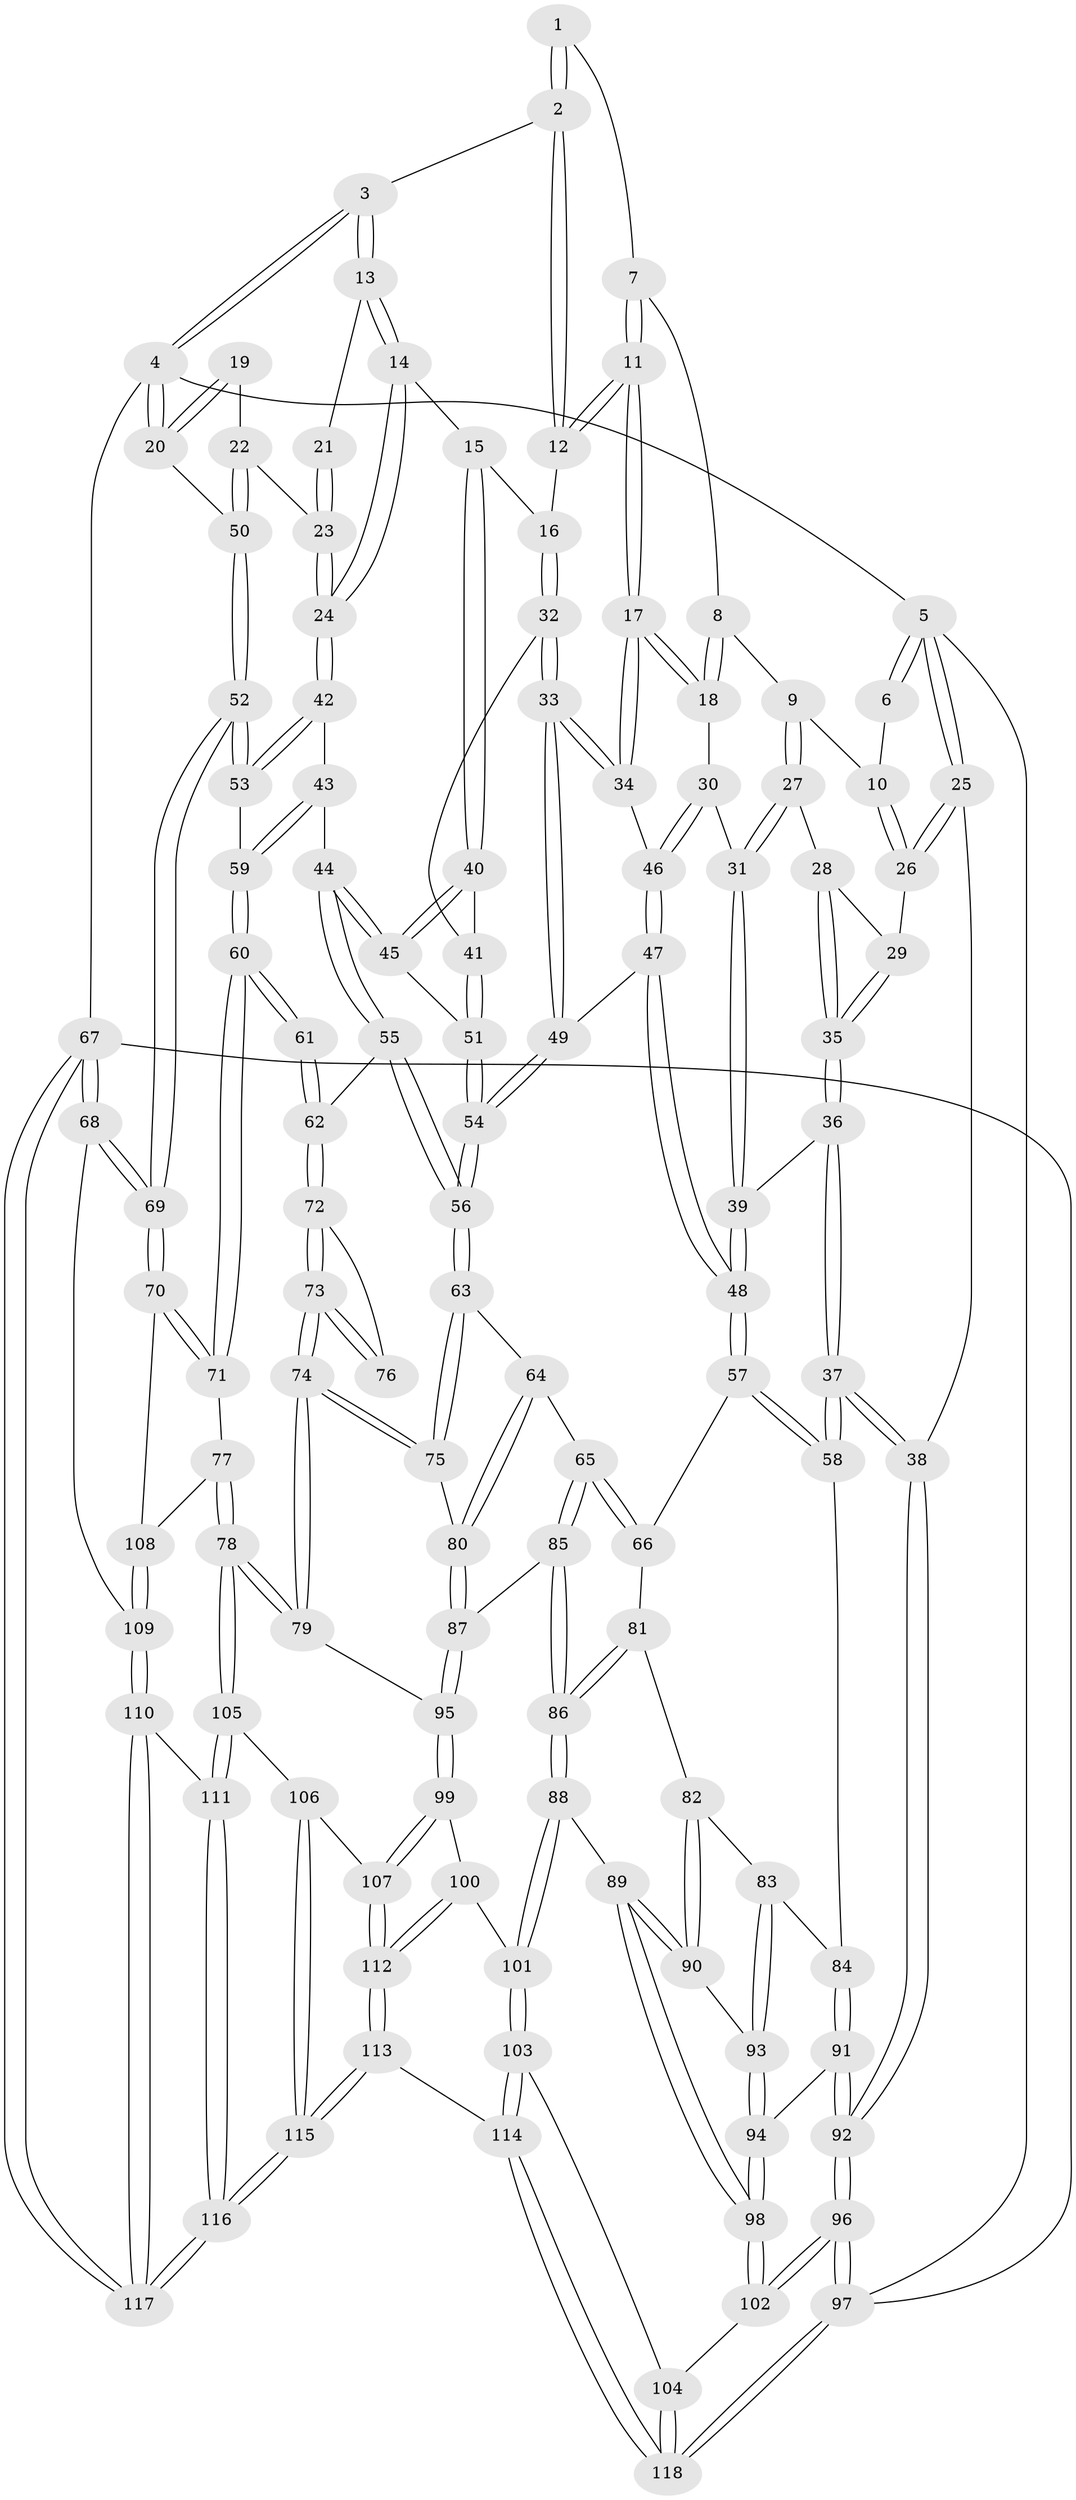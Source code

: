 // coarse degree distribution, {6: 0.08571428571428572, 8: 0.02857142857142857, 4: 0.4, 3: 0.14285714285714285, 5: 0.2571428571428571, 2: 0.02857142857142857, 7: 0.05714285714285714}
// Generated by graph-tools (version 1.1) at 2025/21/03/04/25 18:21:40]
// undirected, 118 vertices, 292 edges
graph export_dot {
graph [start="1"]
  node [color=gray90,style=filled];
  1 [pos="+0.22923423727611786+0"];
  2 [pos="+0.5834841827493741+0"];
  3 [pos="+0.8676088373931347+0"];
  4 [pos="+1+0"];
  5 [pos="+0+0"];
  6 [pos="+0.19414437594076306+0"];
  7 [pos="+0.2583731666806323+0"];
  8 [pos="+0.23450506758295575+0.08443132401005438"];
  9 [pos="+0.1548719632930481+0.1022057277621293"];
  10 [pos="+0.12970809160881422+0.09118590066584627"];
  11 [pos="+0.4012956767432124+0.11646814195416375"];
  12 [pos="+0.5546570697889556+0"];
  13 [pos="+0.8186209408401419+0.05710187277859506"];
  14 [pos="+0.7790650538568337+0.148050065760202"];
  15 [pos="+0.6562826153426663+0.16344715535765567"];
  16 [pos="+0.6098727438778074+0.10532531446007744"];
  17 [pos="+0.3811201412574638+0.16090307657300043"];
  18 [pos="+0.2644012215861826+0.11006668466652596"];
  19 [pos="+0.9059579265527306+0.13753514865907482"];
  20 [pos="+1+0.10538337202811927"];
  21 [pos="+0.8803492488522661+0.11760648936801084"];
  22 [pos="+0.8879544748754026+0.23669422888943298"];
  23 [pos="+0.8747469292573621+0.24242318341946567"];
  24 [pos="+0.8359105450159883+0.2615796316452508"];
  25 [pos="+0+0"];
  26 [pos="+0.010324513084681413+0.10529631719271429"];
  27 [pos="+0.16972584967988397+0.2004023285635261"];
  28 [pos="+0.11746473996908463+0.2151581463057914"];
  29 [pos="+0.029987685698274417+0.13797856761073893"];
  30 [pos="+0.20091796381159835+0.21288776722882702"];
  31 [pos="+0.18384014017296818+0.2107299956730236"];
  32 [pos="+0.465677030669093+0.24470023038250205"];
  33 [pos="+0.4114067620740377+0.2523115213699965"];
  34 [pos="+0.38165737649639175+0.16517368264487614"];
  35 [pos="+0.06531551446725876+0.33124350295682037"];
  36 [pos="+0.06095830063388834+0.35835185865777713"];
  37 [pos="+0+0.4506329542479099"];
  38 [pos="+0+0.45533476595813954"];
  39 [pos="+0.14105700331394833+0.3498379555106815"];
  40 [pos="+0.6482972834648535+0.20465244859343645"];
  41 [pos="+0.5417730733869356+0.2590838804841643"];
  42 [pos="+0.8241821515322125+0.29916557547874384"];
  43 [pos="+0.7808908493407984+0.3593124456046983"];
  44 [pos="+0.7668959371189852+0.3583850083656924"];
  45 [pos="+0.6869299293614044+0.3037223867046001"];
  46 [pos="+0.21300996046728457+0.21972897610168346"];
  47 [pos="+0.29405155536769473+0.37040464949025054"];
  48 [pos="+0.2876893123543685+0.37815004676922515"];
  49 [pos="+0.3956912587492642+0.29935107245192516"];
  50 [pos="+1+0.16753860255150693"];
  51 [pos="+0.5955998024050663+0.32851217127376636"];
  52 [pos="+1+0.39291242560488765"];
  53 [pos="+1+0.3900955244838779"];
  54 [pos="+0.537222951878576+0.44983360328448424"];
  55 [pos="+0.5849147835106463+0.4855126782599909"];
  56 [pos="+0.5481591403113624+0.4804532191402937"];
  57 [pos="+0.28722592591475843+0.48482674376744145"];
  58 [pos="+0.03448848376114411+0.515526296278631"];
  59 [pos="+0.8226480728866571+0.4371093219080794"];
  60 [pos="+0.8265445286146738+0.5265943860119916"];
  61 [pos="+0.8179209437609759+0.5287626834834698"];
  62 [pos="+0.6079969717523707+0.5056997096778324"];
  63 [pos="+0.546039542497187+0.4828511294895696"];
  64 [pos="+0.4754960396526789+0.5389681088901194"];
  65 [pos="+0.45594545116828783+0.549458710142238"];
  66 [pos="+0.3027816230503309+0.5197490160529041"];
  67 [pos="+1+1"];
  68 [pos="+1+0.6652536185041373"];
  69 [pos="+1+0.6448951911152052"];
  70 [pos="+1+0.6448845407158457"];
  71 [pos="+0.8358146252337973+0.5386142938503378"];
  72 [pos="+0.6579200014101774+0.5937724546469949"];
  73 [pos="+0.6676367104344846+0.6757226481289578"];
  74 [pos="+0.6659707095803925+0.6997064821127144"];
  75 [pos="+0.5858433571423208+0.6671170204019894"];
  76 [pos="+0.7978024279560597+0.5410349222862891"];
  77 [pos="+0.7841551757119869+0.7740145713175889"];
  78 [pos="+0.7312784954040412+0.7848388593057942"];
  79 [pos="+0.6977666045463963+0.7630531746864108"];
  80 [pos="+0.5580519203703688+0.6682537094662725"];
  81 [pos="+0.3015664093079646+0.5230018386299433"];
  82 [pos="+0.2533698209648215+0.5889382343661661"];
  83 [pos="+0.14360635274038097+0.6200818536339799"];
  84 [pos="+0.09745188895609762+0.5966222445117408"];
  85 [pos="+0.43908022455326845+0.7251095808465103"];
  86 [pos="+0.3896685508901107+0.7637577819322763"];
  87 [pos="+0.4453803223975589+0.7251010264192662"];
  88 [pos="+0.3880676289135672+0.7658869073852514"];
  89 [pos="+0.2757843121291077+0.7626623294262774"];
  90 [pos="+0.2647123059957772+0.7374322146112889"];
  91 [pos="+0.0409992398374502+0.7642516459643276"];
  92 [pos="+0+0.7329026046021506"];
  93 [pos="+0.15497588689029687+0.6662903065252277"];
  94 [pos="+0.09563819114288331+0.7922273827511294"];
  95 [pos="+0.5939686701473293+0.7854027755415283"];
  96 [pos="+0+0.9094023476260361"];
  97 [pos="+0+1"];
  98 [pos="+0.160783392208988+0.8595100036693467"];
  99 [pos="+0.5151493946312963+0.8819074281073112"];
  100 [pos="+0.4299239427684587+0.8653735623996517"];
  101 [pos="+0.4173819464657143+0.8597129004182087"];
  102 [pos="+0.15959111456485056+0.8951525883558328"];
  103 [pos="+0.37409686153632316+0.9234616323580079"];
  104 [pos="+0.16335660318246822+0.9137060504176067"];
  105 [pos="+0.7066531151957793+0.8678572539846937"];
  106 [pos="+0.6066759979482859+0.9086851493068012"];
  107 [pos="+0.5437940251247866+0.9137769081370476"];
  108 [pos="+0.7867959735770845+0.7747211898828819"];
  109 [pos="+0.9015827860028834+0.9060015507736495"];
  110 [pos="+0.9077463855341226+0.9360804805429961"];
  111 [pos="+0.7228301818941552+0.9932485876367686"];
  112 [pos="+0.5354220315928021+1"];
  113 [pos="+0.5437751212868417+1"];
  114 [pos="+0.36663729922562976+1"];
  115 [pos="+0.6236640718487755+1"];
  116 [pos="+0.6695514835242894+1"];
  117 [pos="+1+1"];
  118 [pos="+0.11509485393742946+1"];
  1 -- 2;
  1 -- 2;
  1 -- 7;
  2 -- 3;
  2 -- 12;
  2 -- 12;
  3 -- 4;
  3 -- 4;
  3 -- 13;
  3 -- 13;
  4 -- 5;
  4 -- 20;
  4 -- 20;
  4 -- 67;
  5 -- 6;
  5 -- 6;
  5 -- 25;
  5 -- 25;
  5 -- 97;
  6 -- 10;
  7 -- 8;
  7 -- 11;
  7 -- 11;
  8 -- 9;
  8 -- 18;
  8 -- 18;
  9 -- 10;
  9 -- 27;
  9 -- 27;
  10 -- 26;
  10 -- 26;
  11 -- 12;
  11 -- 12;
  11 -- 17;
  11 -- 17;
  12 -- 16;
  13 -- 14;
  13 -- 14;
  13 -- 21;
  14 -- 15;
  14 -- 24;
  14 -- 24;
  15 -- 16;
  15 -- 40;
  15 -- 40;
  16 -- 32;
  16 -- 32;
  17 -- 18;
  17 -- 18;
  17 -- 34;
  17 -- 34;
  18 -- 30;
  19 -- 20;
  19 -- 20;
  19 -- 22;
  20 -- 50;
  21 -- 23;
  21 -- 23;
  22 -- 23;
  22 -- 50;
  22 -- 50;
  23 -- 24;
  23 -- 24;
  24 -- 42;
  24 -- 42;
  25 -- 26;
  25 -- 26;
  25 -- 38;
  26 -- 29;
  27 -- 28;
  27 -- 31;
  27 -- 31;
  28 -- 29;
  28 -- 35;
  28 -- 35;
  29 -- 35;
  29 -- 35;
  30 -- 31;
  30 -- 46;
  30 -- 46;
  31 -- 39;
  31 -- 39;
  32 -- 33;
  32 -- 33;
  32 -- 41;
  33 -- 34;
  33 -- 34;
  33 -- 49;
  33 -- 49;
  34 -- 46;
  35 -- 36;
  35 -- 36;
  36 -- 37;
  36 -- 37;
  36 -- 39;
  37 -- 38;
  37 -- 38;
  37 -- 58;
  37 -- 58;
  38 -- 92;
  38 -- 92;
  39 -- 48;
  39 -- 48;
  40 -- 41;
  40 -- 45;
  40 -- 45;
  41 -- 51;
  41 -- 51;
  42 -- 43;
  42 -- 53;
  42 -- 53;
  43 -- 44;
  43 -- 59;
  43 -- 59;
  44 -- 45;
  44 -- 45;
  44 -- 55;
  44 -- 55;
  45 -- 51;
  46 -- 47;
  46 -- 47;
  47 -- 48;
  47 -- 48;
  47 -- 49;
  48 -- 57;
  48 -- 57;
  49 -- 54;
  49 -- 54;
  50 -- 52;
  50 -- 52;
  51 -- 54;
  51 -- 54;
  52 -- 53;
  52 -- 53;
  52 -- 69;
  52 -- 69;
  53 -- 59;
  54 -- 56;
  54 -- 56;
  55 -- 56;
  55 -- 56;
  55 -- 62;
  56 -- 63;
  56 -- 63;
  57 -- 58;
  57 -- 58;
  57 -- 66;
  58 -- 84;
  59 -- 60;
  59 -- 60;
  60 -- 61;
  60 -- 61;
  60 -- 71;
  60 -- 71;
  61 -- 62;
  61 -- 62;
  62 -- 72;
  62 -- 72;
  63 -- 64;
  63 -- 75;
  63 -- 75;
  64 -- 65;
  64 -- 80;
  64 -- 80;
  65 -- 66;
  65 -- 66;
  65 -- 85;
  65 -- 85;
  66 -- 81;
  67 -- 68;
  67 -- 68;
  67 -- 117;
  67 -- 117;
  67 -- 97;
  68 -- 69;
  68 -- 69;
  68 -- 109;
  69 -- 70;
  69 -- 70;
  70 -- 71;
  70 -- 71;
  70 -- 108;
  71 -- 77;
  72 -- 73;
  72 -- 73;
  72 -- 76;
  73 -- 74;
  73 -- 74;
  73 -- 76;
  73 -- 76;
  74 -- 75;
  74 -- 75;
  74 -- 79;
  74 -- 79;
  75 -- 80;
  77 -- 78;
  77 -- 78;
  77 -- 108;
  78 -- 79;
  78 -- 79;
  78 -- 105;
  78 -- 105;
  79 -- 95;
  80 -- 87;
  80 -- 87;
  81 -- 82;
  81 -- 86;
  81 -- 86;
  82 -- 83;
  82 -- 90;
  82 -- 90;
  83 -- 84;
  83 -- 93;
  83 -- 93;
  84 -- 91;
  84 -- 91;
  85 -- 86;
  85 -- 86;
  85 -- 87;
  86 -- 88;
  86 -- 88;
  87 -- 95;
  87 -- 95;
  88 -- 89;
  88 -- 101;
  88 -- 101;
  89 -- 90;
  89 -- 90;
  89 -- 98;
  89 -- 98;
  90 -- 93;
  91 -- 92;
  91 -- 92;
  91 -- 94;
  92 -- 96;
  92 -- 96;
  93 -- 94;
  93 -- 94;
  94 -- 98;
  94 -- 98;
  95 -- 99;
  95 -- 99;
  96 -- 97;
  96 -- 97;
  96 -- 102;
  96 -- 102;
  97 -- 118;
  97 -- 118;
  98 -- 102;
  98 -- 102;
  99 -- 100;
  99 -- 107;
  99 -- 107;
  100 -- 101;
  100 -- 112;
  100 -- 112;
  101 -- 103;
  101 -- 103;
  102 -- 104;
  103 -- 104;
  103 -- 114;
  103 -- 114;
  104 -- 118;
  104 -- 118;
  105 -- 106;
  105 -- 111;
  105 -- 111;
  106 -- 107;
  106 -- 115;
  106 -- 115;
  107 -- 112;
  107 -- 112;
  108 -- 109;
  108 -- 109;
  109 -- 110;
  109 -- 110;
  110 -- 111;
  110 -- 117;
  110 -- 117;
  111 -- 116;
  111 -- 116;
  112 -- 113;
  112 -- 113;
  113 -- 114;
  113 -- 115;
  113 -- 115;
  114 -- 118;
  114 -- 118;
  115 -- 116;
  115 -- 116;
  116 -- 117;
  116 -- 117;
}
